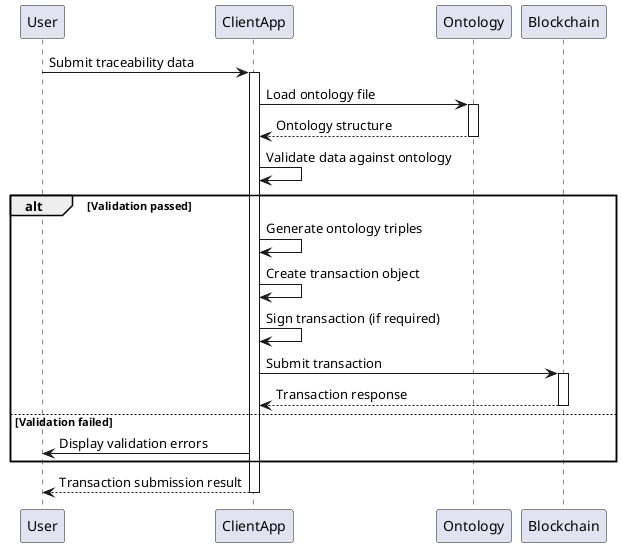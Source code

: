 @startuml
participant User
participant ClientApp
participant Ontology
participant Blockchain

User -> ClientApp: Submit traceability data
activate ClientApp

ClientApp -> Ontology: Load ontology file
activate Ontology
Ontology --> ClientApp: Ontology structure
deactivate Ontology

ClientApp -> ClientApp: Validate data against ontology
alt Validation passed
    ClientApp -> ClientApp: Generate ontology triples
    ClientApp -> ClientApp: Create transaction object
    ClientApp -> ClientApp: Sign transaction (if required)
    ClientApp -> Blockchain: Submit transaction
    activate Blockchain
    Blockchain --> ClientApp: Transaction response
    deactivate Blockchain
else Validation failed
    ClientApp -> User: Display validation errors
end

ClientApp --> User: Transaction submission result
deactivate ClientApp
@enduml